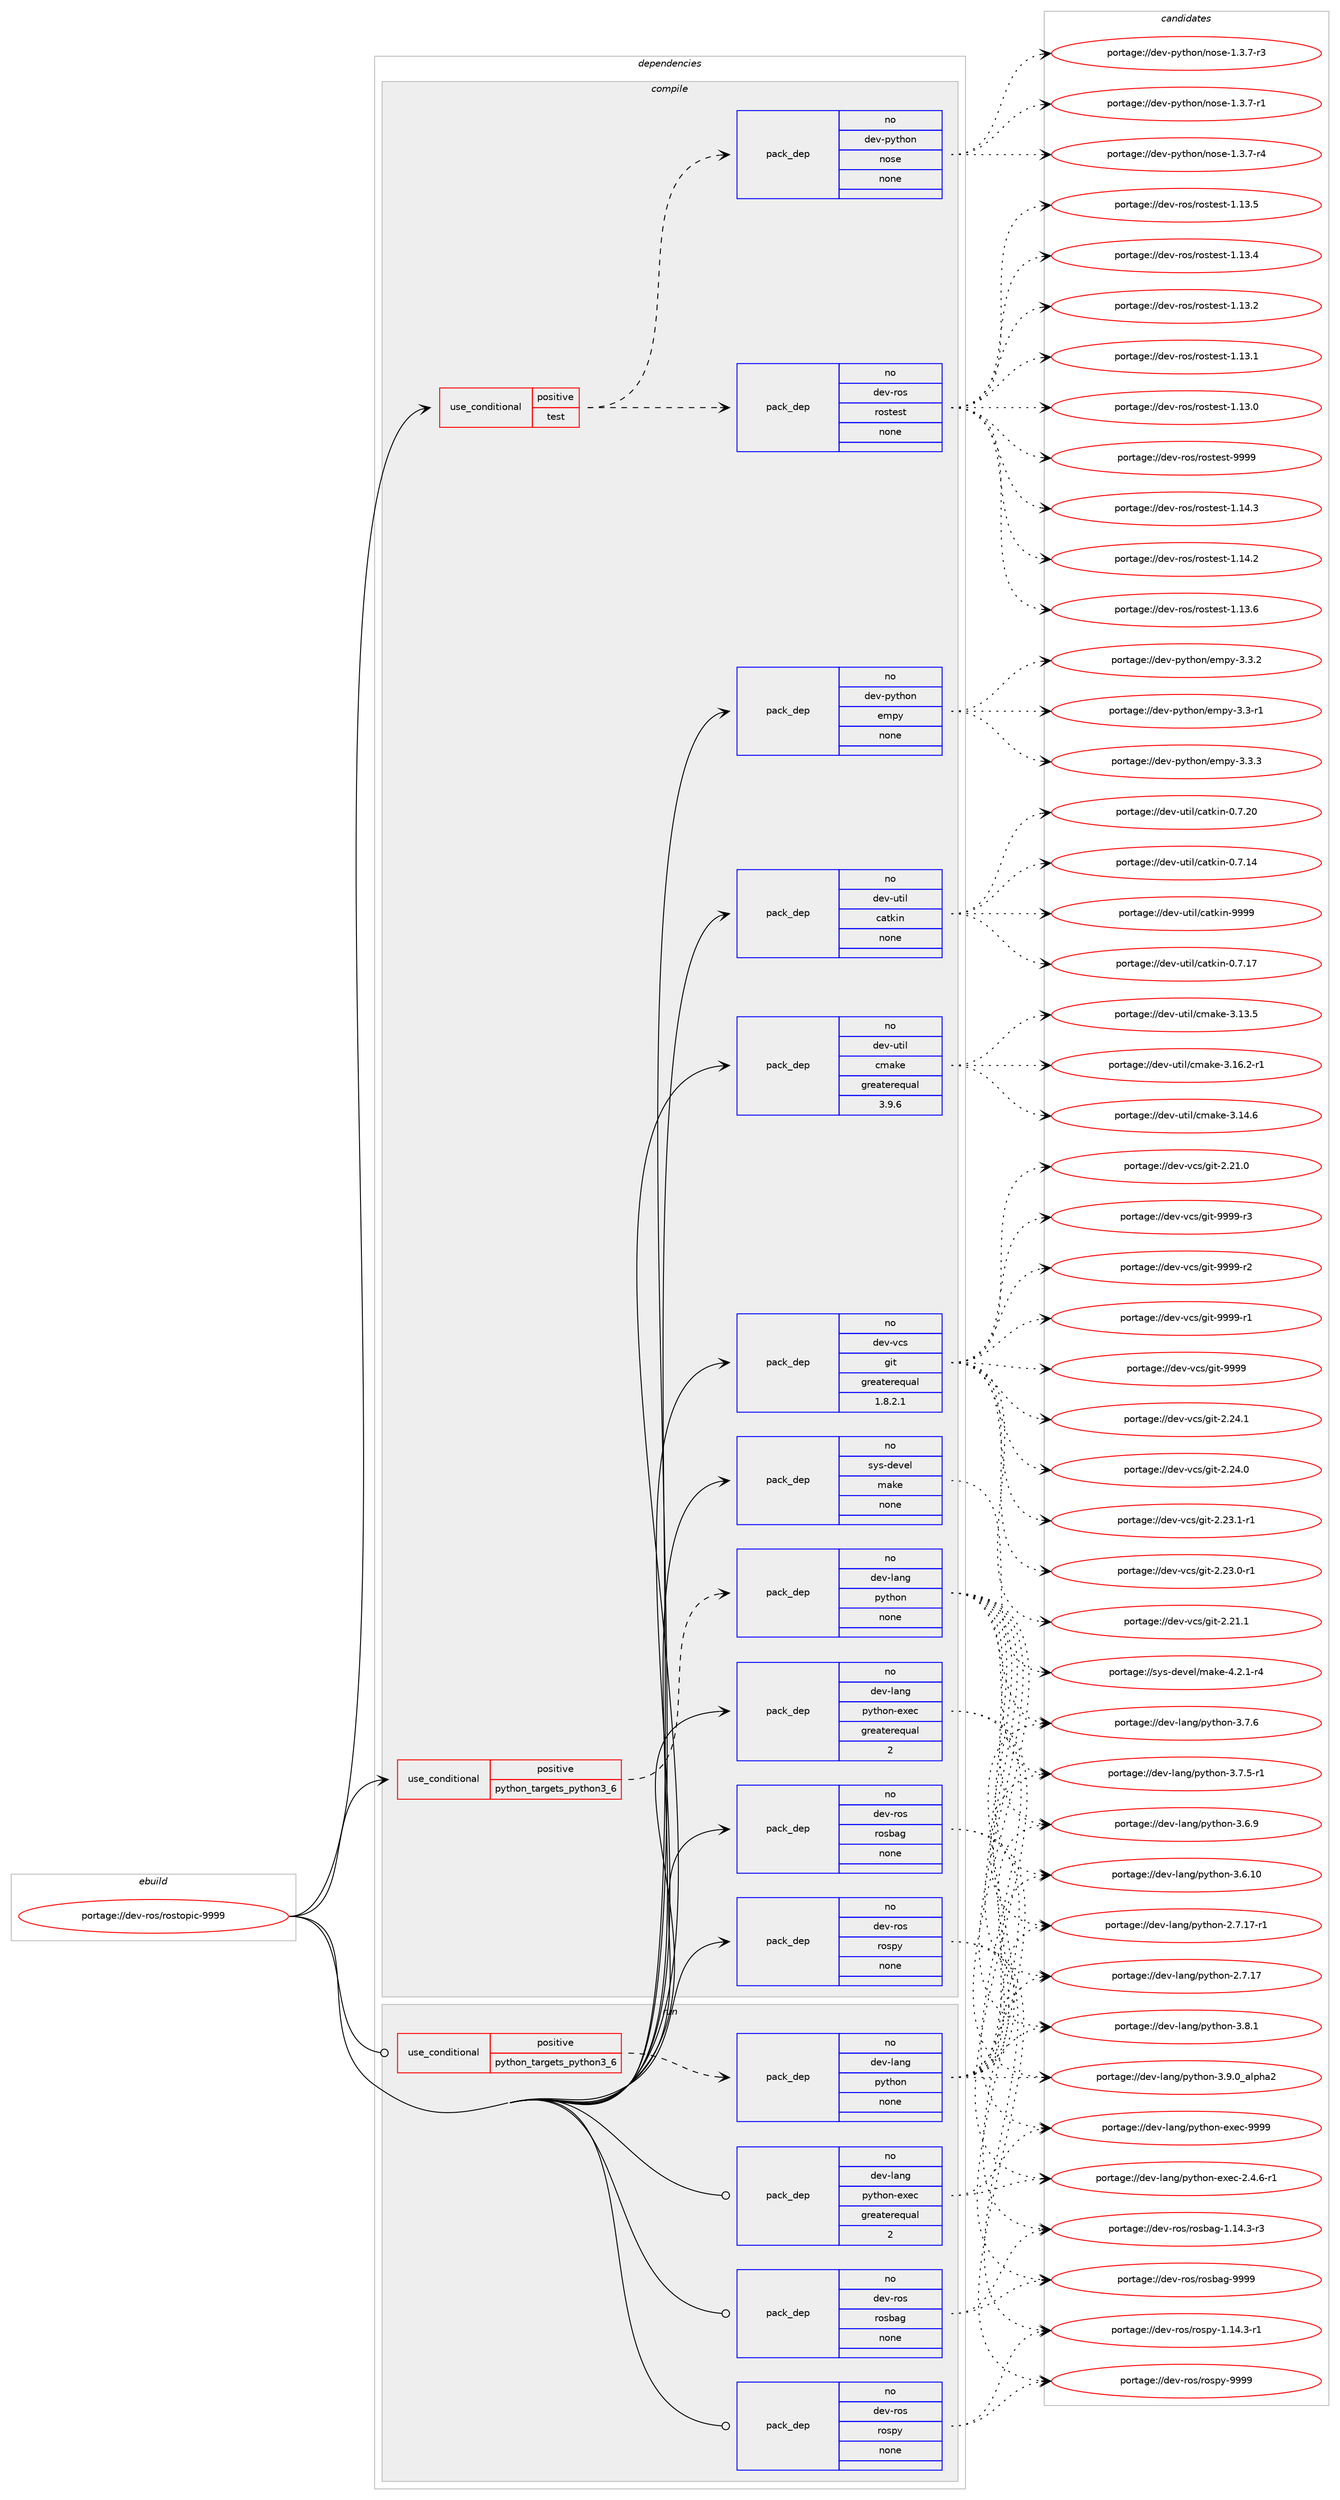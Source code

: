 digraph prolog {

# *************
# Graph options
# *************

newrank=true;
concentrate=true;
compound=true;
graph [rankdir=LR,fontname=Helvetica,fontsize=10,ranksep=1.5];#, ranksep=2.5, nodesep=0.2];
edge  [arrowhead=vee];
node  [fontname=Helvetica,fontsize=10];

# **********
# The ebuild
# **********

subgraph cluster_leftcol {
color=gray;
label=<<i>ebuild</i>>;
id [label="portage://dev-ros/rostopic-9999", color=red, width=4, href="../dev-ros/rostopic-9999.svg"];
}

# ****************
# The dependencies
# ****************

subgraph cluster_midcol {
color=gray;
label=<<i>dependencies</i>>;
subgraph cluster_compile {
fillcolor="#eeeeee";
style=filled;
label=<<i>compile</i>>;
subgraph cond97239 {
dependency384053 [label=<<TABLE BORDER="0" CELLBORDER="1" CELLSPACING="0" CELLPADDING="4"><TR><TD ROWSPAN="3" CELLPADDING="10">use_conditional</TD></TR><TR><TD>positive</TD></TR><TR><TD>python_targets_python3_6</TD></TR></TABLE>>, shape=none, color=red];
subgraph pack281961 {
dependency384054 [label=<<TABLE BORDER="0" CELLBORDER="1" CELLSPACING="0" CELLPADDING="4" WIDTH="220"><TR><TD ROWSPAN="6" CELLPADDING="30">pack_dep</TD></TR><TR><TD WIDTH="110">no</TD></TR><TR><TD>dev-lang</TD></TR><TR><TD>python</TD></TR><TR><TD>none</TD></TR><TR><TD></TD></TR></TABLE>>, shape=none, color=blue];
}
dependency384053:e -> dependency384054:w [weight=20,style="dashed",arrowhead="vee"];
}
id:e -> dependency384053:w [weight=20,style="solid",arrowhead="vee"];
subgraph cond97240 {
dependency384055 [label=<<TABLE BORDER="0" CELLBORDER="1" CELLSPACING="0" CELLPADDING="4"><TR><TD ROWSPAN="3" CELLPADDING="10">use_conditional</TD></TR><TR><TD>positive</TD></TR><TR><TD>test</TD></TR></TABLE>>, shape=none, color=red];
subgraph pack281962 {
dependency384056 [label=<<TABLE BORDER="0" CELLBORDER="1" CELLSPACING="0" CELLPADDING="4" WIDTH="220"><TR><TD ROWSPAN="6" CELLPADDING="30">pack_dep</TD></TR><TR><TD WIDTH="110">no</TD></TR><TR><TD>dev-ros</TD></TR><TR><TD>rostest</TD></TR><TR><TD>none</TD></TR><TR><TD></TD></TR></TABLE>>, shape=none, color=blue];
}
dependency384055:e -> dependency384056:w [weight=20,style="dashed",arrowhead="vee"];
subgraph pack281963 {
dependency384057 [label=<<TABLE BORDER="0" CELLBORDER="1" CELLSPACING="0" CELLPADDING="4" WIDTH="220"><TR><TD ROWSPAN="6" CELLPADDING="30">pack_dep</TD></TR><TR><TD WIDTH="110">no</TD></TR><TR><TD>dev-python</TD></TR><TR><TD>nose</TD></TR><TR><TD>none</TD></TR><TR><TD></TD></TR></TABLE>>, shape=none, color=blue];
}
dependency384055:e -> dependency384057:w [weight=20,style="dashed",arrowhead="vee"];
}
id:e -> dependency384055:w [weight=20,style="solid",arrowhead="vee"];
subgraph pack281964 {
dependency384058 [label=<<TABLE BORDER="0" CELLBORDER="1" CELLSPACING="0" CELLPADDING="4" WIDTH="220"><TR><TD ROWSPAN="6" CELLPADDING="30">pack_dep</TD></TR><TR><TD WIDTH="110">no</TD></TR><TR><TD>dev-lang</TD></TR><TR><TD>python-exec</TD></TR><TR><TD>greaterequal</TD></TR><TR><TD>2</TD></TR></TABLE>>, shape=none, color=blue];
}
id:e -> dependency384058:w [weight=20,style="solid",arrowhead="vee"];
subgraph pack281965 {
dependency384059 [label=<<TABLE BORDER="0" CELLBORDER="1" CELLSPACING="0" CELLPADDING="4" WIDTH="220"><TR><TD ROWSPAN="6" CELLPADDING="30">pack_dep</TD></TR><TR><TD WIDTH="110">no</TD></TR><TR><TD>dev-python</TD></TR><TR><TD>empy</TD></TR><TR><TD>none</TD></TR><TR><TD></TD></TR></TABLE>>, shape=none, color=blue];
}
id:e -> dependency384059:w [weight=20,style="solid",arrowhead="vee"];
subgraph pack281966 {
dependency384060 [label=<<TABLE BORDER="0" CELLBORDER="1" CELLSPACING="0" CELLPADDING="4" WIDTH="220"><TR><TD ROWSPAN="6" CELLPADDING="30">pack_dep</TD></TR><TR><TD WIDTH="110">no</TD></TR><TR><TD>dev-ros</TD></TR><TR><TD>rosbag</TD></TR><TR><TD>none</TD></TR><TR><TD></TD></TR></TABLE>>, shape=none, color=blue];
}
id:e -> dependency384060:w [weight=20,style="solid",arrowhead="vee"];
subgraph pack281967 {
dependency384061 [label=<<TABLE BORDER="0" CELLBORDER="1" CELLSPACING="0" CELLPADDING="4" WIDTH="220"><TR><TD ROWSPAN="6" CELLPADDING="30">pack_dep</TD></TR><TR><TD WIDTH="110">no</TD></TR><TR><TD>dev-ros</TD></TR><TR><TD>rospy</TD></TR><TR><TD>none</TD></TR><TR><TD></TD></TR></TABLE>>, shape=none, color=blue];
}
id:e -> dependency384061:w [weight=20,style="solid",arrowhead="vee"];
subgraph pack281968 {
dependency384062 [label=<<TABLE BORDER="0" CELLBORDER="1" CELLSPACING="0" CELLPADDING="4" WIDTH="220"><TR><TD ROWSPAN="6" CELLPADDING="30">pack_dep</TD></TR><TR><TD WIDTH="110">no</TD></TR><TR><TD>dev-util</TD></TR><TR><TD>catkin</TD></TR><TR><TD>none</TD></TR><TR><TD></TD></TR></TABLE>>, shape=none, color=blue];
}
id:e -> dependency384062:w [weight=20,style="solid",arrowhead="vee"];
subgraph pack281969 {
dependency384063 [label=<<TABLE BORDER="0" CELLBORDER="1" CELLSPACING="0" CELLPADDING="4" WIDTH="220"><TR><TD ROWSPAN="6" CELLPADDING="30">pack_dep</TD></TR><TR><TD WIDTH="110">no</TD></TR><TR><TD>dev-util</TD></TR><TR><TD>cmake</TD></TR><TR><TD>greaterequal</TD></TR><TR><TD>3.9.6</TD></TR></TABLE>>, shape=none, color=blue];
}
id:e -> dependency384063:w [weight=20,style="solid",arrowhead="vee"];
subgraph pack281970 {
dependency384064 [label=<<TABLE BORDER="0" CELLBORDER="1" CELLSPACING="0" CELLPADDING="4" WIDTH="220"><TR><TD ROWSPAN="6" CELLPADDING="30">pack_dep</TD></TR><TR><TD WIDTH="110">no</TD></TR><TR><TD>dev-vcs</TD></TR><TR><TD>git</TD></TR><TR><TD>greaterequal</TD></TR><TR><TD>1.8.2.1</TD></TR></TABLE>>, shape=none, color=blue];
}
id:e -> dependency384064:w [weight=20,style="solid",arrowhead="vee"];
subgraph pack281971 {
dependency384065 [label=<<TABLE BORDER="0" CELLBORDER="1" CELLSPACING="0" CELLPADDING="4" WIDTH="220"><TR><TD ROWSPAN="6" CELLPADDING="30">pack_dep</TD></TR><TR><TD WIDTH="110">no</TD></TR><TR><TD>sys-devel</TD></TR><TR><TD>make</TD></TR><TR><TD>none</TD></TR><TR><TD></TD></TR></TABLE>>, shape=none, color=blue];
}
id:e -> dependency384065:w [weight=20,style="solid",arrowhead="vee"];
}
subgraph cluster_compileandrun {
fillcolor="#eeeeee";
style=filled;
label=<<i>compile and run</i>>;
}
subgraph cluster_run {
fillcolor="#eeeeee";
style=filled;
label=<<i>run</i>>;
subgraph cond97241 {
dependency384066 [label=<<TABLE BORDER="0" CELLBORDER="1" CELLSPACING="0" CELLPADDING="4"><TR><TD ROWSPAN="3" CELLPADDING="10">use_conditional</TD></TR><TR><TD>positive</TD></TR><TR><TD>python_targets_python3_6</TD></TR></TABLE>>, shape=none, color=red];
subgraph pack281972 {
dependency384067 [label=<<TABLE BORDER="0" CELLBORDER="1" CELLSPACING="0" CELLPADDING="4" WIDTH="220"><TR><TD ROWSPAN="6" CELLPADDING="30">pack_dep</TD></TR><TR><TD WIDTH="110">no</TD></TR><TR><TD>dev-lang</TD></TR><TR><TD>python</TD></TR><TR><TD>none</TD></TR><TR><TD></TD></TR></TABLE>>, shape=none, color=blue];
}
dependency384066:e -> dependency384067:w [weight=20,style="dashed",arrowhead="vee"];
}
id:e -> dependency384066:w [weight=20,style="solid",arrowhead="odot"];
subgraph pack281973 {
dependency384068 [label=<<TABLE BORDER="0" CELLBORDER="1" CELLSPACING="0" CELLPADDING="4" WIDTH="220"><TR><TD ROWSPAN="6" CELLPADDING="30">pack_dep</TD></TR><TR><TD WIDTH="110">no</TD></TR><TR><TD>dev-lang</TD></TR><TR><TD>python-exec</TD></TR><TR><TD>greaterequal</TD></TR><TR><TD>2</TD></TR></TABLE>>, shape=none, color=blue];
}
id:e -> dependency384068:w [weight=20,style="solid",arrowhead="odot"];
subgraph pack281974 {
dependency384069 [label=<<TABLE BORDER="0" CELLBORDER="1" CELLSPACING="0" CELLPADDING="4" WIDTH="220"><TR><TD ROWSPAN="6" CELLPADDING="30">pack_dep</TD></TR><TR><TD WIDTH="110">no</TD></TR><TR><TD>dev-ros</TD></TR><TR><TD>rosbag</TD></TR><TR><TD>none</TD></TR><TR><TD></TD></TR></TABLE>>, shape=none, color=blue];
}
id:e -> dependency384069:w [weight=20,style="solid",arrowhead="odot"];
subgraph pack281975 {
dependency384070 [label=<<TABLE BORDER="0" CELLBORDER="1" CELLSPACING="0" CELLPADDING="4" WIDTH="220"><TR><TD ROWSPAN="6" CELLPADDING="30">pack_dep</TD></TR><TR><TD WIDTH="110">no</TD></TR><TR><TD>dev-ros</TD></TR><TR><TD>rospy</TD></TR><TR><TD>none</TD></TR><TR><TD></TD></TR></TABLE>>, shape=none, color=blue];
}
id:e -> dependency384070:w [weight=20,style="solid",arrowhead="odot"];
}
}

# **************
# The candidates
# **************

subgraph cluster_choices {
rank=same;
color=gray;
label=<<i>candidates</i>>;

subgraph choice281961 {
color=black;
nodesep=1;
choice10010111845108971101034711212111610411111045514657464895971081121049750 [label="portage://dev-lang/python-3.9.0_alpha2", color=red, width=4,href="../dev-lang/python-3.9.0_alpha2.svg"];
choice100101118451089711010347112121116104111110455146564649 [label="portage://dev-lang/python-3.8.1", color=red, width=4,href="../dev-lang/python-3.8.1.svg"];
choice100101118451089711010347112121116104111110455146554654 [label="portage://dev-lang/python-3.7.6", color=red, width=4,href="../dev-lang/python-3.7.6.svg"];
choice1001011184510897110103471121211161041111104551465546534511449 [label="portage://dev-lang/python-3.7.5-r1", color=red, width=4,href="../dev-lang/python-3.7.5-r1.svg"];
choice100101118451089711010347112121116104111110455146544657 [label="portage://dev-lang/python-3.6.9", color=red, width=4,href="../dev-lang/python-3.6.9.svg"];
choice10010111845108971101034711212111610411111045514654464948 [label="portage://dev-lang/python-3.6.10", color=red, width=4,href="../dev-lang/python-3.6.10.svg"];
choice100101118451089711010347112121116104111110455046554649554511449 [label="portage://dev-lang/python-2.7.17-r1", color=red, width=4,href="../dev-lang/python-2.7.17-r1.svg"];
choice10010111845108971101034711212111610411111045504655464955 [label="portage://dev-lang/python-2.7.17", color=red, width=4,href="../dev-lang/python-2.7.17.svg"];
dependency384054:e -> choice10010111845108971101034711212111610411111045514657464895971081121049750:w [style=dotted,weight="100"];
dependency384054:e -> choice100101118451089711010347112121116104111110455146564649:w [style=dotted,weight="100"];
dependency384054:e -> choice100101118451089711010347112121116104111110455146554654:w [style=dotted,weight="100"];
dependency384054:e -> choice1001011184510897110103471121211161041111104551465546534511449:w [style=dotted,weight="100"];
dependency384054:e -> choice100101118451089711010347112121116104111110455146544657:w [style=dotted,weight="100"];
dependency384054:e -> choice10010111845108971101034711212111610411111045514654464948:w [style=dotted,weight="100"];
dependency384054:e -> choice100101118451089711010347112121116104111110455046554649554511449:w [style=dotted,weight="100"];
dependency384054:e -> choice10010111845108971101034711212111610411111045504655464955:w [style=dotted,weight="100"];
}
subgraph choice281962 {
color=black;
nodesep=1;
choice10010111845114111115471141111151161011151164557575757 [label="portage://dev-ros/rostest-9999", color=red, width=4,href="../dev-ros/rostest-9999.svg"];
choice100101118451141111154711411111511610111511645494649524651 [label="portage://dev-ros/rostest-1.14.3", color=red, width=4,href="../dev-ros/rostest-1.14.3.svg"];
choice100101118451141111154711411111511610111511645494649524650 [label="portage://dev-ros/rostest-1.14.2", color=red, width=4,href="../dev-ros/rostest-1.14.2.svg"];
choice100101118451141111154711411111511610111511645494649514654 [label="portage://dev-ros/rostest-1.13.6", color=red, width=4,href="../dev-ros/rostest-1.13.6.svg"];
choice100101118451141111154711411111511610111511645494649514653 [label="portage://dev-ros/rostest-1.13.5", color=red, width=4,href="../dev-ros/rostest-1.13.5.svg"];
choice100101118451141111154711411111511610111511645494649514652 [label="portage://dev-ros/rostest-1.13.4", color=red, width=4,href="../dev-ros/rostest-1.13.4.svg"];
choice100101118451141111154711411111511610111511645494649514650 [label="portage://dev-ros/rostest-1.13.2", color=red, width=4,href="../dev-ros/rostest-1.13.2.svg"];
choice100101118451141111154711411111511610111511645494649514649 [label="portage://dev-ros/rostest-1.13.1", color=red, width=4,href="../dev-ros/rostest-1.13.1.svg"];
choice100101118451141111154711411111511610111511645494649514648 [label="portage://dev-ros/rostest-1.13.0", color=red, width=4,href="../dev-ros/rostest-1.13.0.svg"];
dependency384056:e -> choice10010111845114111115471141111151161011151164557575757:w [style=dotted,weight="100"];
dependency384056:e -> choice100101118451141111154711411111511610111511645494649524651:w [style=dotted,weight="100"];
dependency384056:e -> choice100101118451141111154711411111511610111511645494649524650:w [style=dotted,weight="100"];
dependency384056:e -> choice100101118451141111154711411111511610111511645494649514654:w [style=dotted,weight="100"];
dependency384056:e -> choice100101118451141111154711411111511610111511645494649514653:w [style=dotted,weight="100"];
dependency384056:e -> choice100101118451141111154711411111511610111511645494649514652:w [style=dotted,weight="100"];
dependency384056:e -> choice100101118451141111154711411111511610111511645494649514650:w [style=dotted,weight="100"];
dependency384056:e -> choice100101118451141111154711411111511610111511645494649514649:w [style=dotted,weight="100"];
dependency384056:e -> choice100101118451141111154711411111511610111511645494649514648:w [style=dotted,weight="100"];
}
subgraph choice281963 {
color=black;
nodesep=1;
choice10010111845112121116104111110471101111151014549465146554511452 [label="portage://dev-python/nose-1.3.7-r4", color=red, width=4,href="../dev-python/nose-1.3.7-r4.svg"];
choice10010111845112121116104111110471101111151014549465146554511451 [label="portage://dev-python/nose-1.3.7-r3", color=red, width=4,href="../dev-python/nose-1.3.7-r3.svg"];
choice10010111845112121116104111110471101111151014549465146554511449 [label="portage://dev-python/nose-1.3.7-r1", color=red, width=4,href="../dev-python/nose-1.3.7-r1.svg"];
dependency384057:e -> choice10010111845112121116104111110471101111151014549465146554511452:w [style=dotted,weight="100"];
dependency384057:e -> choice10010111845112121116104111110471101111151014549465146554511451:w [style=dotted,weight="100"];
dependency384057:e -> choice10010111845112121116104111110471101111151014549465146554511449:w [style=dotted,weight="100"];
}
subgraph choice281964 {
color=black;
nodesep=1;
choice10010111845108971101034711212111610411111045101120101994557575757 [label="portage://dev-lang/python-exec-9999", color=red, width=4,href="../dev-lang/python-exec-9999.svg"];
choice10010111845108971101034711212111610411111045101120101994550465246544511449 [label="portage://dev-lang/python-exec-2.4.6-r1", color=red, width=4,href="../dev-lang/python-exec-2.4.6-r1.svg"];
dependency384058:e -> choice10010111845108971101034711212111610411111045101120101994557575757:w [style=dotted,weight="100"];
dependency384058:e -> choice10010111845108971101034711212111610411111045101120101994550465246544511449:w [style=dotted,weight="100"];
}
subgraph choice281965 {
color=black;
nodesep=1;
choice1001011184511212111610411111047101109112121455146514651 [label="portage://dev-python/empy-3.3.3", color=red, width=4,href="../dev-python/empy-3.3.3.svg"];
choice1001011184511212111610411111047101109112121455146514650 [label="portage://dev-python/empy-3.3.2", color=red, width=4,href="../dev-python/empy-3.3.2.svg"];
choice1001011184511212111610411111047101109112121455146514511449 [label="portage://dev-python/empy-3.3-r1", color=red, width=4,href="../dev-python/empy-3.3-r1.svg"];
dependency384059:e -> choice1001011184511212111610411111047101109112121455146514651:w [style=dotted,weight="100"];
dependency384059:e -> choice1001011184511212111610411111047101109112121455146514650:w [style=dotted,weight="100"];
dependency384059:e -> choice1001011184511212111610411111047101109112121455146514511449:w [style=dotted,weight="100"];
}
subgraph choice281966 {
color=black;
nodesep=1;
choice100101118451141111154711411111598971034557575757 [label="portage://dev-ros/rosbag-9999", color=red, width=4,href="../dev-ros/rosbag-9999.svg"];
choice10010111845114111115471141111159897103454946495246514511451 [label="portage://dev-ros/rosbag-1.14.3-r3", color=red, width=4,href="../dev-ros/rosbag-1.14.3-r3.svg"];
dependency384060:e -> choice100101118451141111154711411111598971034557575757:w [style=dotted,weight="100"];
dependency384060:e -> choice10010111845114111115471141111159897103454946495246514511451:w [style=dotted,weight="100"];
}
subgraph choice281967 {
color=black;
nodesep=1;
choice10010111845114111115471141111151121214557575757 [label="portage://dev-ros/rospy-9999", color=red, width=4,href="../dev-ros/rospy-9999.svg"];
choice1001011184511411111547114111115112121454946495246514511449 [label="portage://dev-ros/rospy-1.14.3-r1", color=red, width=4,href="../dev-ros/rospy-1.14.3-r1.svg"];
dependency384061:e -> choice10010111845114111115471141111151121214557575757:w [style=dotted,weight="100"];
dependency384061:e -> choice1001011184511411111547114111115112121454946495246514511449:w [style=dotted,weight="100"];
}
subgraph choice281968 {
color=black;
nodesep=1;
choice100101118451171161051084799971161071051104557575757 [label="portage://dev-util/catkin-9999", color=red, width=4,href="../dev-util/catkin-9999.svg"];
choice1001011184511711610510847999711610710511045484655465048 [label="portage://dev-util/catkin-0.7.20", color=red, width=4,href="../dev-util/catkin-0.7.20.svg"];
choice1001011184511711610510847999711610710511045484655464955 [label="portage://dev-util/catkin-0.7.17", color=red, width=4,href="../dev-util/catkin-0.7.17.svg"];
choice1001011184511711610510847999711610710511045484655464952 [label="portage://dev-util/catkin-0.7.14", color=red, width=4,href="../dev-util/catkin-0.7.14.svg"];
dependency384062:e -> choice100101118451171161051084799971161071051104557575757:w [style=dotted,weight="100"];
dependency384062:e -> choice1001011184511711610510847999711610710511045484655465048:w [style=dotted,weight="100"];
dependency384062:e -> choice1001011184511711610510847999711610710511045484655464955:w [style=dotted,weight="100"];
dependency384062:e -> choice1001011184511711610510847999711610710511045484655464952:w [style=dotted,weight="100"];
}
subgraph choice281969 {
color=black;
nodesep=1;
choice10010111845117116105108479910997107101455146495446504511449 [label="portage://dev-util/cmake-3.16.2-r1", color=red, width=4,href="../dev-util/cmake-3.16.2-r1.svg"];
choice1001011184511711610510847991099710710145514649524654 [label="portage://dev-util/cmake-3.14.6", color=red, width=4,href="../dev-util/cmake-3.14.6.svg"];
choice1001011184511711610510847991099710710145514649514653 [label="portage://dev-util/cmake-3.13.5", color=red, width=4,href="../dev-util/cmake-3.13.5.svg"];
dependency384063:e -> choice10010111845117116105108479910997107101455146495446504511449:w [style=dotted,weight="100"];
dependency384063:e -> choice1001011184511711610510847991099710710145514649524654:w [style=dotted,weight="100"];
dependency384063:e -> choice1001011184511711610510847991099710710145514649514653:w [style=dotted,weight="100"];
}
subgraph choice281970 {
color=black;
nodesep=1;
choice10010111845118991154710310511645575757574511451 [label="portage://dev-vcs/git-9999-r3", color=red, width=4,href="../dev-vcs/git-9999-r3.svg"];
choice10010111845118991154710310511645575757574511450 [label="portage://dev-vcs/git-9999-r2", color=red, width=4,href="../dev-vcs/git-9999-r2.svg"];
choice10010111845118991154710310511645575757574511449 [label="portage://dev-vcs/git-9999-r1", color=red, width=4,href="../dev-vcs/git-9999-r1.svg"];
choice1001011184511899115471031051164557575757 [label="portage://dev-vcs/git-9999", color=red, width=4,href="../dev-vcs/git-9999.svg"];
choice10010111845118991154710310511645504650524649 [label="portage://dev-vcs/git-2.24.1", color=red, width=4,href="../dev-vcs/git-2.24.1.svg"];
choice10010111845118991154710310511645504650524648 [label="portage://dev-vcs/git-2.24.0", color=red, width=4,href="../dev-vcs/git-2.24.0.svg"];
choice100101118451189911547103105116455046505146494511449 [label="portage://dev-vcs/git-2.23.1-r1", color=red, width=4,href="../dev-vcs/git-2.23.1-r1.svg"];
choice100101118451189911547103105116455046505146484511449 [label="portage://dev-vcs/git-2.23.0-r1", color=red, width=4,href="../dev-vcs/git-2.23.0-r1.svg"];
choice10010111845118991154710310511645504650494649 [label="portage://dev-vcs/git-2.21.1", color=red, width=4,href="../dev-vcs/git-2.21.1.svg"];
choice10010111845118991154710310511645504650494648 [label="portage://dev-vcs/git-2.21.0", color=red, width=4,href="../dev-vcs/git-2.21.0.svg"];
dependency384064:e -> choice10010111845118991154710310511645575757574511451:w [style=dotted,weight="100"];
dependency384064:e -> choice10010111845118991154710310511645575757574511450:w [style=dotted,weight="100"];
dependency384064:e -> choice10010111845118991154710310511645575757574511449:w [style=dotted,weight="100"];
dependency384064:e -> choice1001011184511899115471031051164557575757:w [style=dotted,weight="100"];
dependency384064:e -> choice10010111845118991154710310511645504650524649:w [style=dotted,weight="100"];
dependency384064:e -> choice10010111845118991154710310511645504650524648:w [style=dotted,weight="100"];
dependency384064:e -> choice100101118451189911547103105116455046505146494511449:w [style=dotted,weight="100"];
dependency384064:e -> choice100101118451189911547103105116455046505146484511449:w [style=dotted,weight="100"];
dependency384064:e -> choice10010111845118991154710310511645504650494649:w [style=dotted,weight="100"];
dependency384064:e -> choice10010111845118991154710310511645504650494648:w [style=dotted,weight="100"];
}
subgraph choice281971 {
color=black;
nodesep=1;
choice1151211154510010111810110847109971071014552465046494511452 [label="portage://sys-devel/make-4.2.1-r4", color=red, width=4,href="../sys-devel/make-4.2.1-r4.svg"];
dependency384065:e -> choice1151211154510010111810110847109971071014552465046494511452:w [style=dotted,weight="100"];
}
subgraph choice281972 {
color=black;
nodesep=1;
choice10010111845108971101034711212111610411111045514657464895971081121049750 [label="portage://dev-lang/python-3.9.0_alpha2", color=red, width=4,href="../dev-lang/python-3.9.0_alpha2.svg"];
choice100101118451089711010347112121116104111110455146564649 [label="portage://dev-lang/python-3.8.1", color=red, width=4,href="../dev-lang/python-3.8.1.svg"];
choice100101118451089711010347112121116104111110455146554654 [label="portage://dev-lang/python-3.7.6", color=red, width=4,href="../dev-lang/python-3.7.6.svg"];
choice1001011184510897110103471121211161041111104551465546534511449 [label="portage://dev-lang/python-3.7.5-r1", color=red, width=4,href="../dev-lang/python-3.7.5-r1.svg"];
choice100101118451089711010347112121116104111110455146544657 [label="portage://dev-lang/python-3.6.9", color=red, width=4,href="../dev-lang/python-3.6.9.svg"];
choice10010111845108971101034711212111610411111045514654464948 [label="portage://dev-lang/python-3.6.10", color=red, width=4,href="../dev-lang/python-3.6.10.svg"];
choice100101118451089711010347112121116104111110455046554649554511449 [label="portage://dev-lang/python-2.7.17-r1", color=red, width=4,href="../dev-lang/python-2.7.17-r1.svg"];
choice10010111845108971101034711212111610411111045504655464955 [label="portage://dev-lang/python-2.7.17", color=red, width=4,href="../dev-lang/python-2.7.17.svg"];
dependency384067:e -> choice10010111845108971101034711212111610411111045514657464895971081121049750:w [style=dotted,weight="100"];
dependency384067:e -> choice100101118451089711010347112121116104111110455146564649:w [style=dotted,weight="100"];
dependency384067:e -> choice100101118451089711010347112121116104111110455146554654:w [style=dotted,weight="100"];
dependency384067:e -> choice1001011184510897110103471121211161041111104551465546534511449:w [style=dotted,weight="100"];
dependency384067:e -> choice100101118451089711010347112121116104111110455146544657:w [style=dotted,weight="100"];
dependency384067:e -> choice10010111845108971101034711212111610411111045514654464948:w [style=dotted,weight="100"];
dependency384067:e -> choice100101118451089711010347112121116104111110455046554649554511449:w [style=dotted,weight="100"];
dependency384067:e -> choice10010111845108971101034711212111610411111045504655464955:w [style=dotted,weight="100"];
}
subgraph choice281973 {
color=black;
nodesep=1;
choice10010111845108971101034711212111610411111045101120101994557575757 [label="portage://dev-lang/python-exec-9999", color=red, width=4,href="../dev-lang/python-exec-9999.svg"];
choice10010111845108971101034711212111610411111045101120101994550465246544511449 [label="portage://dev-lang/python-exec-2.4.6-r1", color=red, width=4,href="../dev-lang/python-exec-2.4.6-r1.svg"];
dependency384068:e -> choice10010111845108971101034711212111610411111045101120101994557575757:w [style=dotted,weight="100"];
dependency384068:e -> choice10010111845108971101034711212111610411111045101120101994550465246544511449:w [style=dotted,weight="100"];
}
subgraph choice281974 {
color=black;
nodesep=1;
choice100101118451141111154711411111598971034557575757 [label="portage://dev-ros/rosbag-9999", color=red, width=4,href="../dev-ros/rosbag-9999.svg"];
choice10010111845114111115471141111159897103454946495246514511451 [label="portage://dev-ros/rosbag-1.14.3-r3", color=red, width=4,href="../dev-ros/rosbag-1.14.3-r3.svg"];
dependency384069:e -> choice100101118451141111154711411111598971034557575757:w [style=dotted,weight="100"];
dependency384069:e -> choice10010111845114111115471141111159897103454946495246514511451:w [style=dotted,weight="100"];
}
subgraph choice281975 {
color=black;
nodesep=1;
choice10010111845114111115471141111151121214557575757 [label="portage://dev-ros/rospy-9999", color=red, width=4,href="../dev-ros/rospy-9999.svg"];
choice1001011184511411111547114111115112121454946495246514511449 [label="portage://dev-ros/rospy-1.14.3-r1", color=red, width=4,href="../dev-ros/rospy-1.14.3-r1.svg"];
dependency384070:e -> choice10010111845114111115471141111151121214557575757:w [style=dotted,weight="100"];
dependency384070:e -> choice1001011184511411111547114111115112121454946495246514511449:w [style=dotted,weight="100"];
}
}

}

